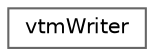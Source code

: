 digraph "Graphical Class Hierarchy"
{
 // LATEX_PDF_SIZE
  bgcolor="transparent";
  edge [fontname=Helvetica,fontsize=10,labelfontname=Helvetica,labelfontsize=10];
  node [fontname=Helvetica,fontsize=10,shape=box,height=0.2,width=0.4];
  rankdir="LR";
  Node0 [id="Node000000",label="vtmWriter",height=0.2,width=0.4,color="grey40", fillcolor="white", style="filled",URL="$classFoam_1_1vtk_1_1vtmWriter.html",tooltip="Provides a means of accumulating file entries for generating a vtkMultiBlockDataSet (...."];
}
